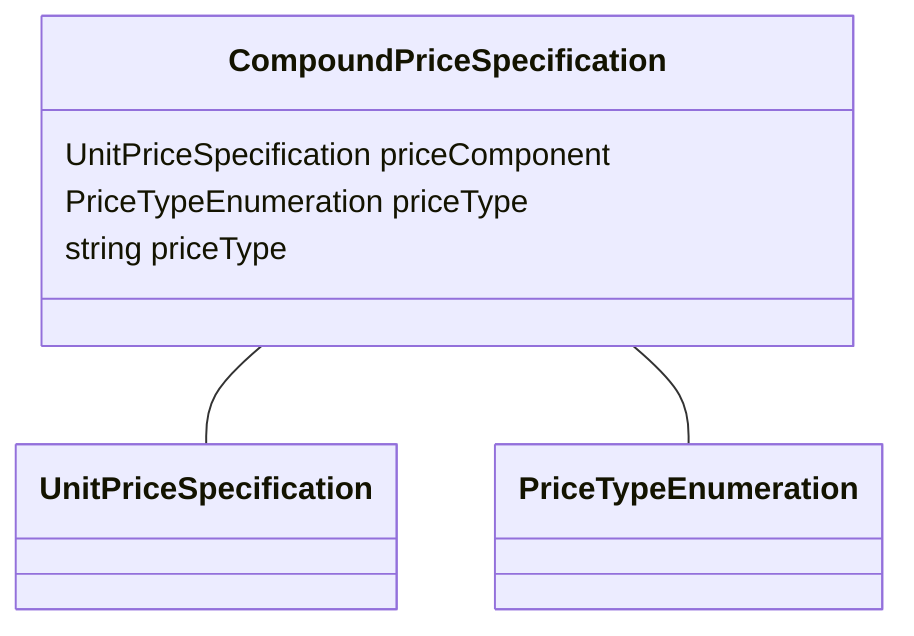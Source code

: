 classDiagram
  CompoundPriceSpecification -- UnitPriceSpecification
  CompoundPriceSpecification -- PriceTypeEnumeration


class CompoundPriceSpecification {

  UnitPriceSpecification priceComponent
  PriceTypeEnumeration priceType
  string priceType

 }